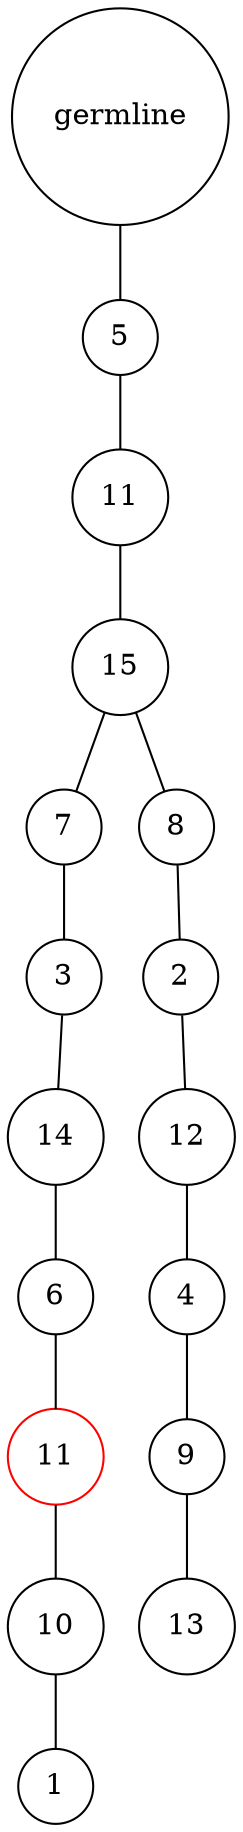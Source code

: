 graph {
	rankdir=UD;
	splines=line;
	node [shape=circle]
	"0x7f45721cd1f0" [label="germline"];
	"0x7f45721cd220" [label="5"];
	"0x7f45721cd1f0" -- "0x7f45721cd220" ;
	"0x7f45721cd250" [label="11"];
	"0x7f45721cd220" -- "0x7f45721cd250" ;
	"0x7f45721cd280" [label="15"];
	"0x7f45721cd250" -- "0x7f45721cd280" ;
	"0x7f45721cd2b0" [label="7"];
	"0x7f45721cd280" -- "0x7f45721cd2b0" ;
	"0x7f45721cd2e0" [label="3"];
	"0x7f45721cd2b0" -- "0x7f45721cd2e0" ;
	"0x7f45721cd310" [label="14"];
	"0x7f45721cd2e0" -- "0x7f45721cd310" ;
	"0x7f45721cd340" [label="6"];
	"0x7f45721cd310" -- "0x7f45721cd340" ;
	"0x7f45721cd370" [label="11",color="red"];
	"0x7f45721cd340" -- "0x7f45721cd370" ;
	"0x7f45721cd3a0" [label="10"];
	"0x7f45721cd370" -- "0x7f45721cd3a0" ;
	"0x7f45721cd3d0" [label="1"];
	"0x7f45721cd3a0" -- "0x7f45721cd3d0" ;
	"0x7f45721cd400" [label="8"];
	"0x7f45721cd280" -- "0x7f45721cd400" ;
	"0x7f45721cd430" [label="2"];
	"0x7f45721cd400" -- "0x7f45721cd430" ;
	"0x7f45721cd460" [label="12"];
	"0x7f45721cd430" -- "0x7f45721cd460" ;
	"0x7f45721cd490" [label="4"];
	"0x7f45721cd460" -- "0x7f45721cd490" ;
	"0x7f45721cd4c0" [label="9"];
	"0x7f45721cd490" -- "0x7f45721cd4c0" ;
	"0x7f45721cd4f0" [label="13"];
	"0x7f45721cd4c0" -- "0x7f45721cd4f0" ;
}
